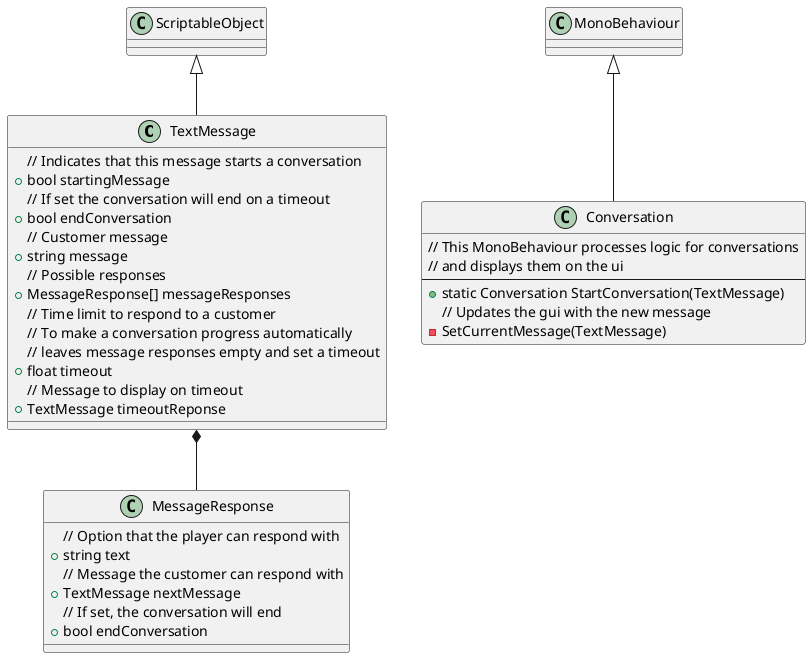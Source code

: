 @startuml TextSystem

class TextMessage{
    // Indicates that this message starts a conversation
    + bool startingMessage
    // If set the conversation will end on a timeout
    + bool endConversation
    // Customer message
    + string message
    // Possible responses
    + MessageResponse[] messageResponses
    // Time limit to respond to a customer
    // To make a conversation progress automatically
    // leaves message responses empty and set a timeout
    + float timeout
    // Message to display on timeout
    + TextMessage timeoutReponse
}

class MessageResponse{
    // Option that the player can respond with
    + string text
    // Message the customer can respond with
    + TextMessage nextMessage
    // If set, the conversation will end
    + bool endConversation
}

class Conversation{
    // This MonoBehaviour processes logic for conversations
    // and displays them on the ui
    --
    + static Conversation StartConversation(TextMessage)
    // Updates the gui with the new message
    - SetCurrentMessage(TextMessage)
}

class ScriptableObject{

}

class MonoBehaviour{

}

MonoBehaviour <|-- Conversation
ScriptableObject <|-- TextMessage
    TextMessage *-- MessageResponse

@enduml